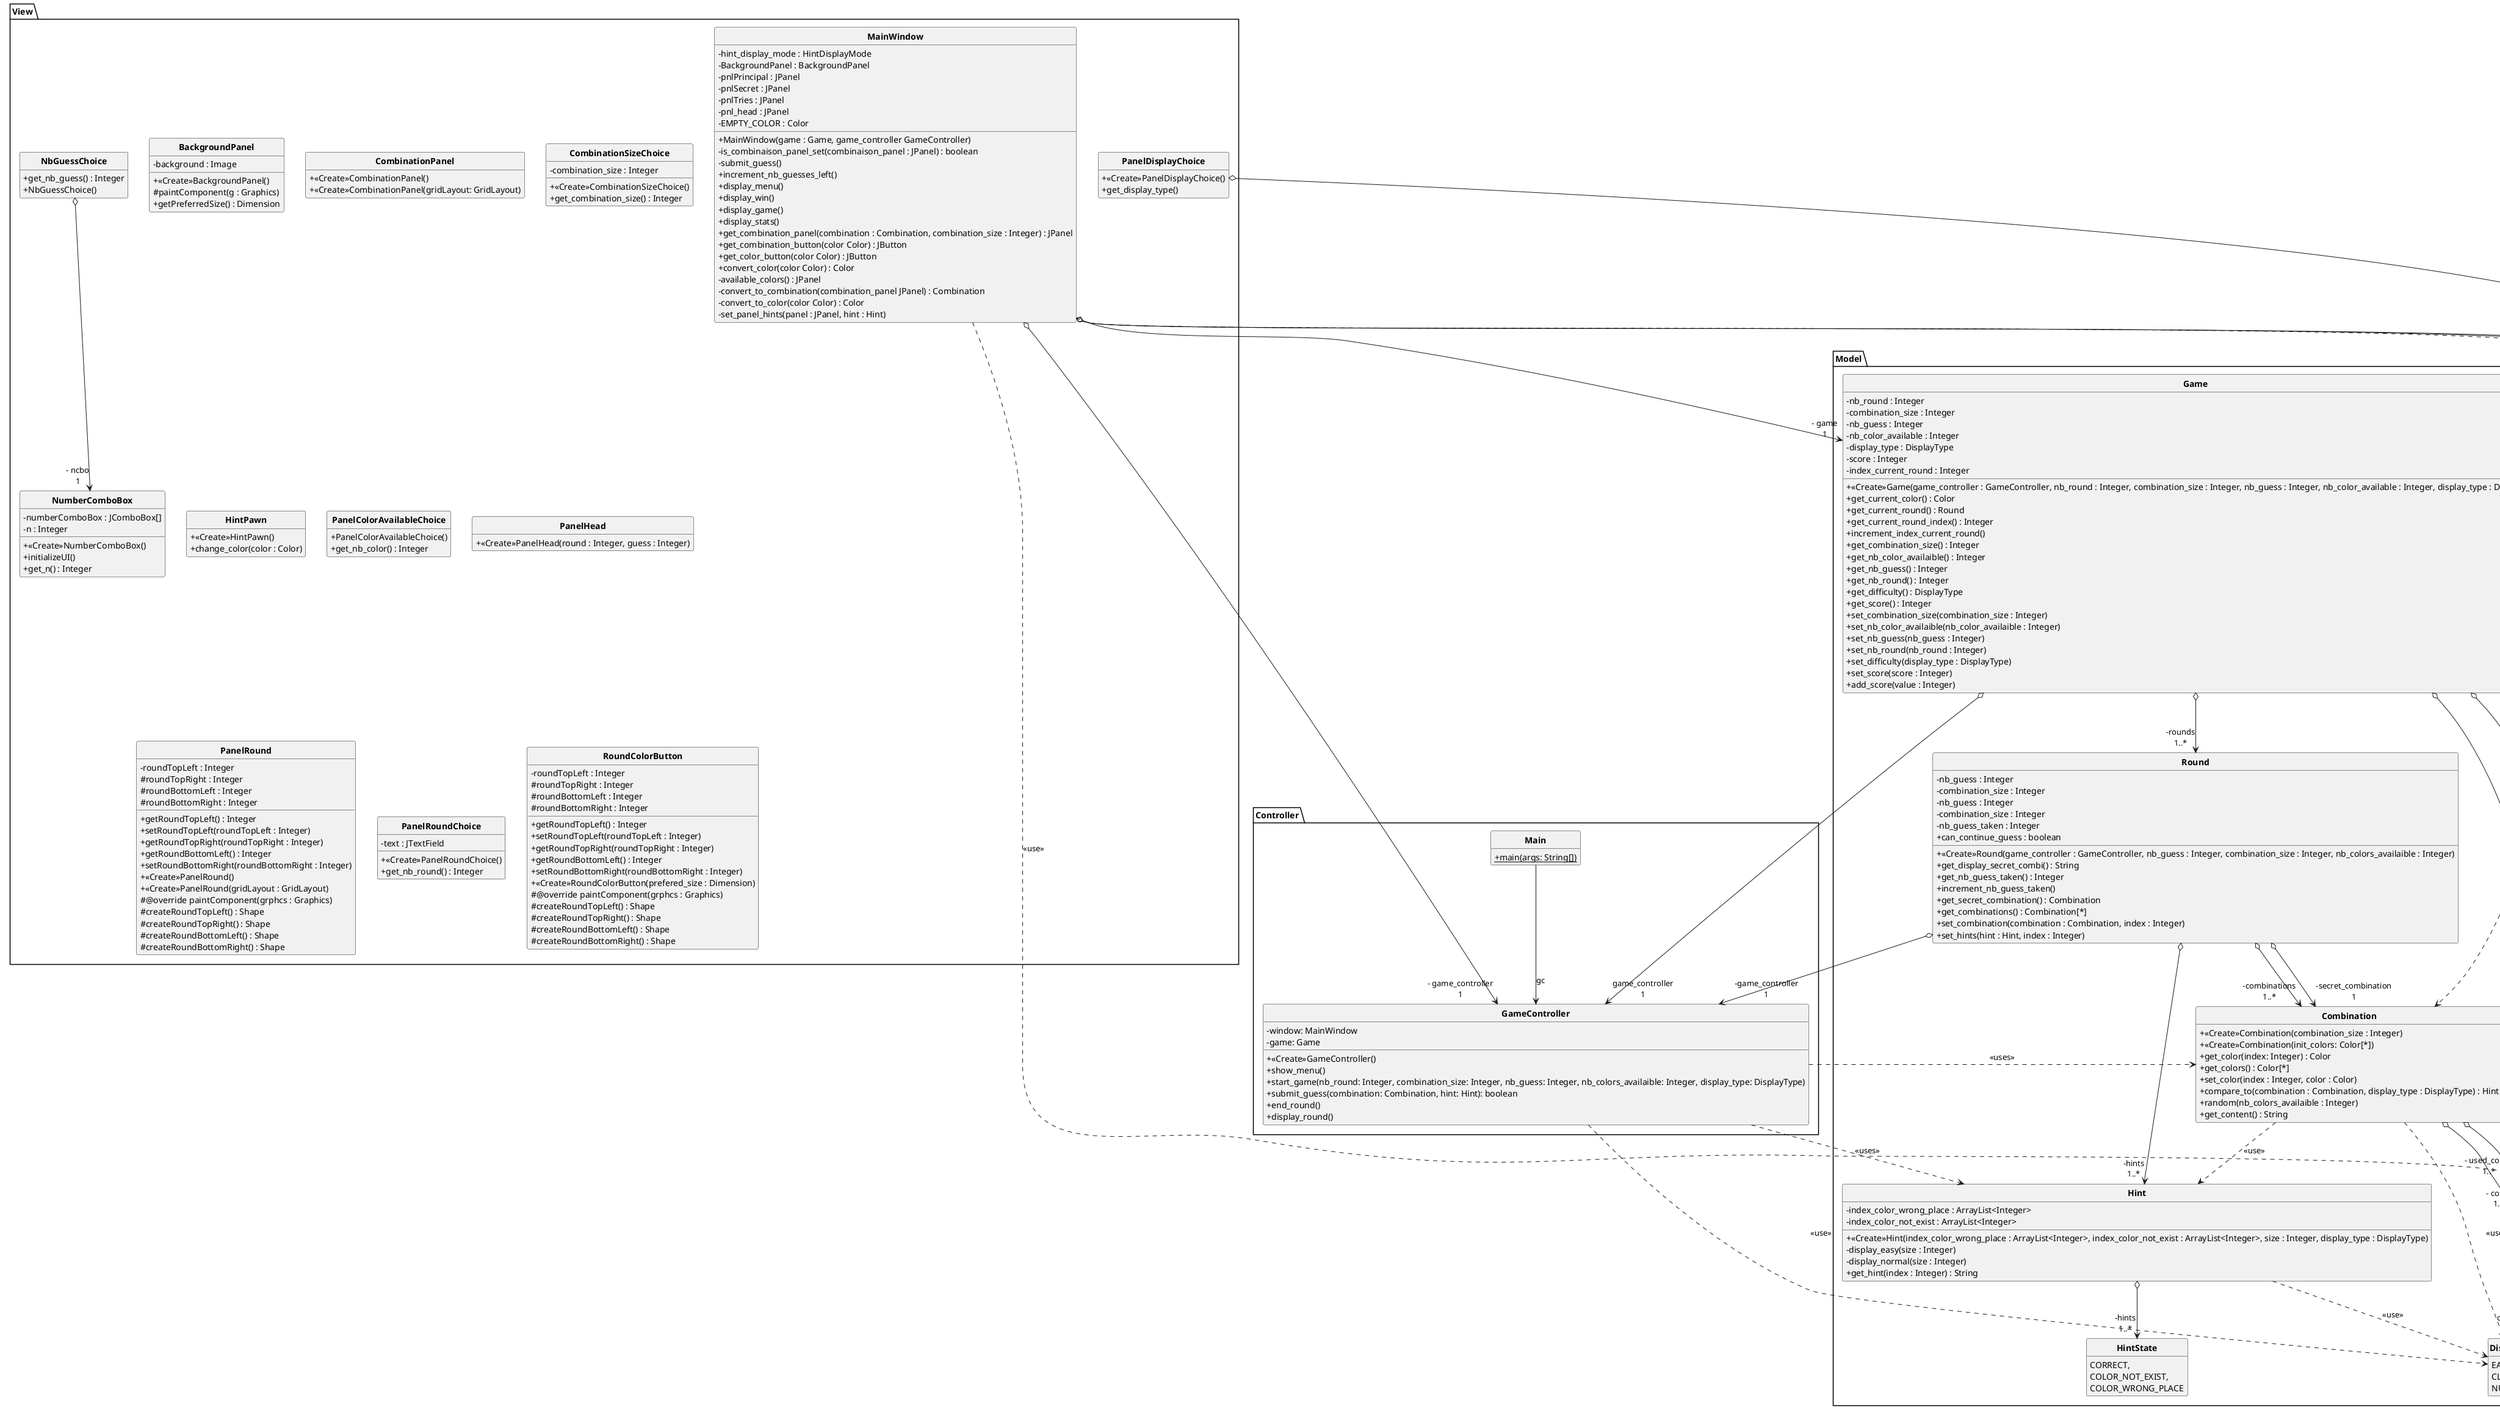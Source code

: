 @startuml
'https://plantuml.com/sequence-diagram
skinparam classAttributeIconSize 0
skinparam classFontStyle Bold
skinparam style strictuml
hide empty members

class Controller.GameController

package Model{

    enum Color{
        RED
        BLUE
        GREEN
        YELLOW
        PURPLE
        PINK
        CYAN
        ORANGE
    }

    class Combination {
        + <<Create>>Combination(combination_size : Integer)
        + <<Create>>Combination(init_colors: Color[*])
        + get_color(index: Integer) : Color
        + get_colors() : Color[*]
        + set_color(index : Integer, color : Color)
        + compare_to(combination : Combination, display_type : DisplayType) : Hint
        + random(nb_colors_availaible : Integer)
        + get_content() : String
    }

    Combination o--> "- colors\n1..*" Color
    Combination o--> "- used_colors\n1..*" Color
    Combination ..> DisplayType: <<use>>
    Combination ..> Hint: <<use>>


    enum DisplayType{
        EASY
        CLASSIC
        NUMERIC
    }


    class Game {
        - nb_round : Integer
        - combination_size : Integer
        - nb_guess : Integer
        - nb_color_available : Integer
        - display_type : DisplayType
        - score : Integer
        - index_current_round : Integer
        + <<Create>>Game(game_controller : GameController, nb_round : Integer, combination_size : Integer, nb_guess : Integer, nb_color_available : Integer, display_type : DisplayType)
        + get_current_color() : Color
        + get_current_round() : Round
        + get_current_round_index() : Integer
        + increment_index_current_round()
        + get_combination_size() : Integer
        + get_nb_color_availaible() : Integer
        + get_nb_guess() : Integer
        + get_nb_round() : Integer
        + get_difficulty() : DisplayType
        + get_score() : Integer
        + set_combination_size(combination_size : Integer)
        + set_nb_color_availaible(nb_color_availaible : Integer)
        + set_nb_guess(nb_guess : Integer)
        + set_nb_round(nb_round : Integer)
        + set_difficulty(display_type : DisplayType)
        + set_score(score : Integer)
        + add_score(value : Integer)
    }

    Game o--> "-selected_color\n1" Color
    Game o--> "game_controller\n1" GameController
    Game o--> "display_type\n1" DisplayType
    Game o--> "-rounds\n1..*" Round

    class Hint {
        - index_color_wrong_place : ArrayList<Integer>
        - index_color_not_exist : ArrayList<Integer>
        + <<Create>>Hint(index_color_wrong_place : ArrayList<Integer>, index_color_not_exist : ArrayList<Integer>, size : Integer, display_type : DisplayType)
        - display_easy(size : Integer)
        - display_normal(size : Integer)
        + get_hint(index : Integer) : String
    }

    Hint o--> "-hints\n1..*" HintState
    Hint ..> DisplayType : <<use>>

    enum HintState{
        CORRECT,
        COLOR_NOT_EXIST,
        COLOR_WRONG_PLACE
    }


    class Round {
        - nb_guess : Integer
        - combination_size : Integer
        - nb_guess : Integer
        - combination_size : Integer
        - nb_guess_taken : Integer
        + <<Create>>Round(game_controller : GameController, nb_guess : Integer, combination_size : Integer, nb_colors_availaible : Integer)
        + get_display_secret_combi() : String
        + can_continue_guess : boolean
        + get_nb_guess_taken() : Integer
        + increment_nb_guess_taken()
        + get_secret_combination() : Combination
        + get_combinations() : Combination[*]
        + set_combination(combination : Combination, index : Integer)
        + set_hints(hint : Hint, index : Integer)
    }

    Round o--> "-game_controller\n1" GameController
    Round o--> "-combinations\n1..*" Combination
    Round o--> "-hints\n1..*" Hint
    Round o--> "-secret_combination\n1" Combination
}


package Controller{
    class Main {
      + {static} main(args: String[])
    }
    Main --> GameController : gc

    class GameController {
        - window: MainWindow
        - game: Game
        + <<Create>>GameController()
        + show_menu()
        + start_game(nb_round: Integer, combination_size: Integer, nb_guess: Integer, nb_colors_availaible: Integer, display_type: DisplayType)
        + submit_guess(combination: Combination, hint: Hint): boolean
        + end_round()
        + display_round()
    }

    GameController ..> DisplayType : <<use>>
    GameController ..> Combination : <<uses>>
    GameController ..> Hint : <<uses>>
}


package View {
    class BackgroundPanel{
        - background : Image
        + <<Create>>BackgroundPanel()
        # paintComponent(g : Graphics)
        + getPreferredSize() : Dimension
    }


    class CombinationPanel{
        + <<Create>>CombinationPanel()
        + <<Create>>CombinationPanel(gridLayout: GridLayout)
    }

    class CombinationSizeChoice{
        - combination_size : Integer
        + <<Create>>CombinationSizeChoice()
        + get_combination_size() : Integer
    }

    class HintPawn{
        + <<Create>>HintPawn()
        + change_color(color : Color)
    }


    class MainWindow{
        - hint_display_mode : HintDisplayMode
        - BackgroundPanel : BackgroundPanel
        - pnlPrincipal : JPanel
        - pnlSecret : JPanel
        - pnlTries : JPanel
        - pnl_head : JPanel
        - EMPTY_COLOR : Color
        + MainWindow(game : Game, game_controller GameController)
        - is_combinaison_panel_set(combinaison_panel : JPanel) : boolean
        - submit_guess()
        + increment_nb_guesses_left()
        + display_menu()
        + display_win()
        + display_game()
        + display_stats()
        + get_combination_panel(combination : Combination, combination_size : Integer) : JPanel
        + get_combination_button(color Color) : JButton
        + get_color_button(color Color) : JButton
        + convert_color(color Color) : Color
        - available_colors() : JPanel
        - convert_to_combination(combination_panel JPanel) : Combination
        - convert_to_color(color Color) : Color
        - set_panel_hints(panel : JPanel, hint : Hint)
    }

    MainWindow o--> "- last_color\n1" Color
    MainWindow o--> "- game\n1" Game
    MainWindow o--> "- game_controller\n1" GameController
    MainWindow o--> "- display_type\n1" DisplayType
    MainWindow ..> Combination : <<use>>
    MainWindow ..> Color : <<use>>


    class NbGuessChoice{

        + get_nb_guess() : Integer
        + NbGuessChoice()
    }
    NbGuessChoice o--> "- ncbo\n1" NumberComboBox

    class NumberComboBox{
        - numberComboBox : JComboBox[]
        - n : Integer
        + <<Create>>NumberComboBox()
        + initializeUI()
        + get_n() : Integer
    }

    class PanelColorAvailableChoice{
        + PanelColorAvailableChoice()
        + get_nb_color() : Integer
    }

    class PanelDisplayChoice{
        + <<Create>>PanelDisplayChoice()
        + get_display_type()
    }
    PanelDisplayChoice o--> "- display_type\n1" DisplayType

    class PanelHead{
        + <<Create>>PanelHead(round : Integer, guess : Integer)
    }

    class PanelRound{
        + getRoundTopLeft() : Integer
        + setRoundTopLeft(roundTopLeft : Integer)
        + getRoundTopRight(roundTopRight : Integer)
        + getRoundBottomLeft() : Integer
        + setRoundBottomRight(roundBottomRight : Integer)
        - roundTopLeft : Integer
        # roundTopRight : Integer
        # roundBottomLeft : Integer
        # roundBottomRight : Integer
        + <<Create>>PanelRound()
        + <<Create>>PanelRound(gridLayout : GridLayout)
        # @override paintComponent(grphcs : Graphics)
        # createRoundTopLeft() : Shape
        # createRoundTopRight() : Shape
        # createRoundBottomLeft() : Shape
        # createRoundBottomRight() : Shape
    }

    class PanelRoundChoice {
        - text : JTextField
        + <<Create>>PanelRoundChoice()
        + get_nb_round() : Integer
    }

    class RoundColorButton {
        + getRoundTopLeft() : Integer
        + setRoundTopLeft(roundTopLeft : Integer)
        + getRoundTopRight(roundTopRight : Integer)
        + getRoundBottomLeft() : Integer
        + setRoundBottomRight(roundBottomRight : Integer)
        - roundTopLeft : Integer
        # roundTopRight : Integer
        # roundBottomLeft : Integer
        # roundBottomRight : Integer
        + <<Create>>RoundColorButton(prefered_size : Dimension)
        # @override paintComponent(grphcs : Graphics)
        # createRoundTopLeft() : Shape
        # createRoundTopRight() : Shape
        # createRoundBottomLeft() : Shape
        # createRoundBottomRight() : Shape
    }
}


@enduml